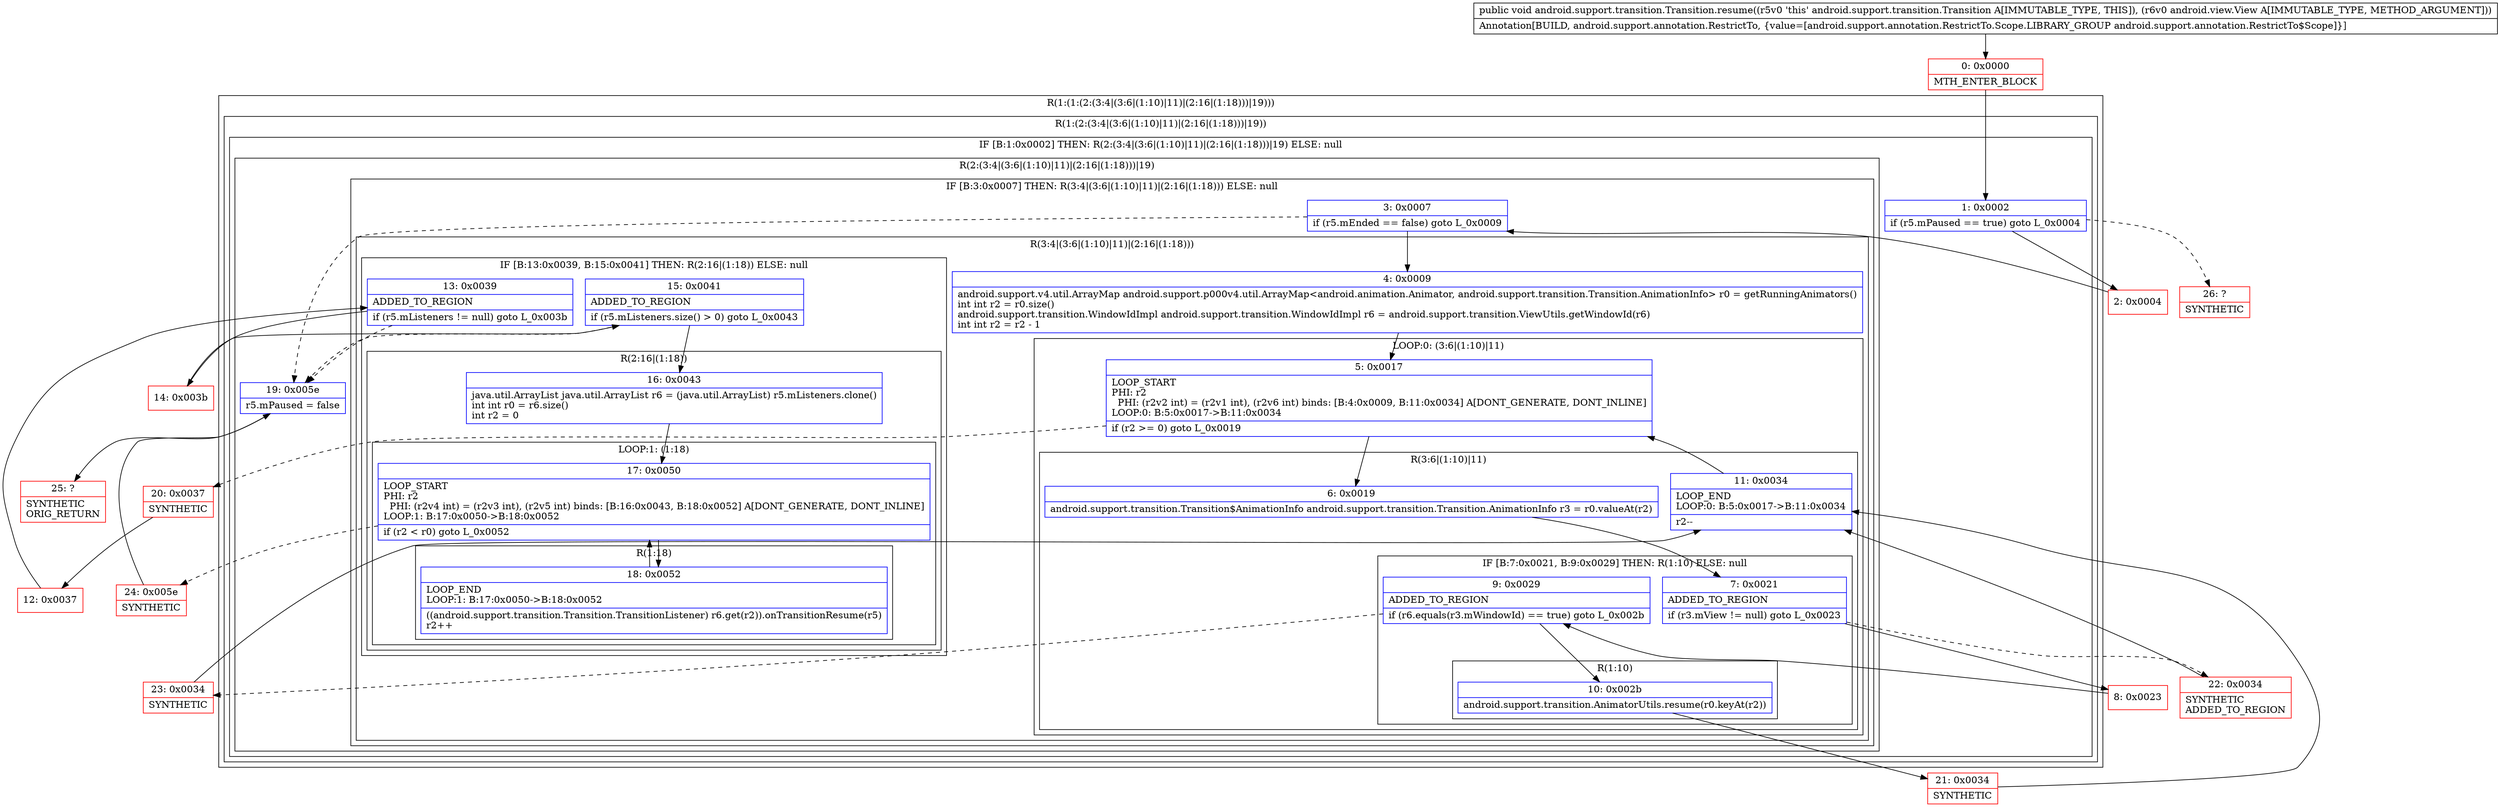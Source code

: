 digraph "CFG forandroid.support.transition.Transition.resume(Landroid\/view\/View;)V" {
subgraph cluster_Region_1686418904 {
label = "R(1:(1:(2:(3:4|(3:6|(1:10)|11)|(2:16|(1:18)))|19)))";
node [shape=record,color=blue];
subgraph cluster_Region_1665066463 {
label = "R(1:(2:(3:4|(3:6|(1:10)|11)|(2:16|(1:18)))|19))";
node [shape=record,color=blue];
subgraph cluster_IfRegion_130222593 {
label = "IF [B:1:0x0002] THEN: R(2:(3:4|(3:6|(1:10)|11)|(2:16|(1:18)))|19) ELSE: null";
node [shape=record,color=blue];
Node_1 [shape=record,label="{1\:\ 0x0002|if (r5.mPaused == true) goto L_0x0004\l}"];
subgraph cluster_Region_1569575504 {
label = "R(2:(3:4|(3:6|(1:10)|11)|(2:16|(1:18)))|19)";
node [shape=record,color=blue];
subgraph cluster_IfRegion_484869708 {
label = "IF [B:3:0x0007] THEN: R(3:4|(3:6|(1:10)|11)|(2:16|(1:18))) ELSE: null";
node [shape=record,color=blue];
Node_3 [shape=record,label="{3\:\ 0x0007|if (r5.mEnded == false) goto L_0x0009\l}"];
subgraph cluster_Region_13274737 {
label = "R(3:4|(3:6|(1:10)|11)|(2:16|(1:18)))";
node [shape=record,color=blue];
Node_4 [shape=record,label="{4\:\ 0x0009|android.support.v4.util.ArrayMap android.support.p000v4.util.ArrayMap\<android.animation.Animator, android.support.transition.Transition.AnimationInfo\> r0 = getRunningAnimators()\lint int r2 = r0.size()\landroid.support.transition.WindowIdImpl android.support.transition.WindowIdImpl r6 = android.support.transition.ViewUtils.getWindowId(r6)\lint int r2 = r2 \- 1\l}"];
subgraph cluster_LoopRegion_1130593764 {
label = "LOOP:0: (3:6|(1:10)|11)";
node [shape=record,color=blue];
Node_5 [shape=record,label="{5\:\ 0x0017|LOOP_START\lPHI: r2 \l  PHI: (r2v2 int) = (r2v1 int), (r2v6 int) binds: [B:4:0x0009, B:11:0x0034] A[DONT_GENERATE, DONT_INLINE]\lLOOP:0: B:5:0x0017\-\>B:11:0x0034\l|if (r2 \>= 0) goto L_0x0019\l}"];
subgraph cluster_Region_1262828999 {
label = "R(3:6|(1:10)|11)";
node [shape=record,color=blue];
Node_6 [shape=record,label="{6\:\ 0x0019|android.support.transition.Transition$AnimationInfo android.support.transition.Transition.AnimationInfo r3 = r0.valueAt(r2)\l}"];
subgraph cluster_IfRegion_395234047 {
label = "IF [B:7:0x0021, B:9:0x0029] THEN: R(1:10) ELSE: null";
node [shape=record,color=blue];
Node_7 [shape=record,label="{7\:\ 0x0021|ADDED_TO_REGION\l|if (r3.mView != null) goto L_0x0023\l}"];
Node_9 [shape=record,label="{9\:\ 0x0029|ADDED_TO_REGION\l|if (r6.equals(r3.mWindowId) == true) goto L_0x002b\l}"];
subgraph cluster_Region_667586566 {
label = "R(1:10)";
node [shape=record,color=blue];
Node_10 [shape=record,label="{10\:\ 0x002b|android.support.transition.AnimatorUtils.resume(r0.keyAt(r2))\l}"];
}
}
Node_11 [shape=record,label="{11\:\ 0x0034|LOOP_END\lLOOP:0: B:5:0x0017\-\>B:11:0x0034\l|r2\-\-\l}"];
}
}
subgraph cluster_IfRegion_149063698 {
label = "IF [B:13:0x0039, B:15:0x0041] THEN: R(2:16|(1:18)) ELSE: null";
node [shape=record,color=blue];
Node_13 [shape=record,label="{13\:\ 0x0039|ADDED_TO_REGION\l|if (r5.mListeners != null) goto L_0x003b\l}"];
Node_15 [shape=record,label="{15\:\ 0x0041|ADDED_TO_REGION\l|if (r5.mListeners.size() \> 0) goto L_0x0043\l}"];
subgraph cluster_Region_1976002252 {
label = "R(2:16|(1:18))";
node [shape=record,color=blue];
Node_16 [shape=record,label="{16\:\ 0x0043|java.util.ArrayList java.util.ArrayList r6 = (java.util.ArrayList) r5.mListeners.clone()\lint int r0 = r6.size()\lint r2 = 0\l}"];
subgraph cluster_LoopRegion_1588216740 {
label = "LOOP:1: (1:18)";
node [shape=record,color=blue];
Node_17 [shape=record,label="{17\:\ 0x0050|LOOP_START\lPHI: r2 \l  PHI: (r2v4 int) = (r2v3 int), (r2v5 int) binds: [B:16:0x0043, B:18:0x0052] A[DONT_GENERATE, DONT_INLINE]\lLOOP:1: B:17:0x0050\-\>B:18:0x0052\l|if (r2 \< r0) goto L_0x0052\l}"];
subgraph cluster_Region_108958418 {
label = "R(1:18)";
node [shape=record,color=blue];
Node_18 [shape=record,label="{18\:\ 0x0052|LOOP_END\lLOOP:1: B:17:0x0050\-\>B:18:0x0052\l|((android.support.transition.Transition.TransitionListener) r6.get(r2)).onTransitionResume(r5)\lr2++\l}"];
}
}
}
}
}
}
Node_19 [shape=record,label="{19\:\ 0x005e|r5.mPaused = false\l}"];
}
}
}
}
Node_0 [shape=record,color=red,label="{0\:\ 0x0000|MTH_ENTER_BLOCK\l}"];
Node_2 [shape=record,color=red,label="{2\:\ 0x0004}"];
Node_8 [shape=record,color=red,label="{8\:\ 0x0023}"];
Node_12 [shape=record,color=red,label="{12\:\ 0x0037}"];
Node_14 [shape=record,color=red,label="{14\:\ 0x003b}"];
Node_20 [shape=record,color=red,label="{20\:\ 0x0037|SYNTHETIC\l}"];
Node_21 [shape=record,color=red,label="{21\:\ 0x0034|SYNTHETIC\l}"];
Node_22 [shape=record,color=red,label="{22\:\ 0x0034|SYNTHETIC\lADDED_TO_REGION\l}"];
Node_23 [shape=record,color=red,label="{23\:\ 0x0034|SYNTHETIC\l}"];
Node_24 [shape=record,color=red,label="{24\:\ 0x005e|SYNTHETIC\l}"];
Node_25 [shape=record,color=red,label="{25\:\ ?|SYNTHETIC\lORIG_RETURN\l}"];
Node_26 [shape=record,color=red,label="{26\:\ ?|SYNTHETIC\l}"];
MethodNode[shape=record,label="{public void android.support.transition.Transition.resume((r5v0 'this' android.support.transition.Transition A[IMMUTABLE_TYPE, THIS]), (r6v0 android.view.View A[IMMUTABLE_TYPE, METHOD_ARGUMENT]))  | Annotation[BUILD, android.support.annotation.RestrictTo, \{value=[android.support.annotation.RestrictTo.Scope.LIBRARY_GROUP android.support.annotation.RestrictTo$Scope]\}]\l}"];
MethodNode -> Node_0;
Node_1 -> Node_2;
Node_1 -> Node_26[style=dashed];
Node_3 -> Node_4;
Node_3 -> Node_19[style=dashed];
Node_4 -> Node_5;
Node_5 -> Node_6;
Node_5 -> Node_20[style=dashed];
Node_6 -> Node_7;
Node_7 -> Node_8;
Node_7 -> Node_22[style=dashed];
Node_9 -> Node_10;
Node_9 -> Node_23[style=dashed];
Node_10 -> Node_21;
Node_11 -> Node_5;
Node_13 -> Node_14;
Node_13 -> Node_19[style=dashed];
Node_15 -> Node_16;
Node_15 -> Node_19[style=dashed];
Node_16 -> Node_17;
Node_17 -> Node_18;
Node_17 -> Node_24[style=dashed];
Node_18 -> Node_17;
Node_19 -> Node_25;
Node_0 -> Node_1;
Node_2 -> Node_3;
Node_8 -> Node_9;
Node_12 -> Node_13;
Node_14 -> Node_15;
Node_20 -> Node_12;
Node_21 -> Node_11;
Node_22 -> Node_11;
Node_23 -> Node_11;
Node_24 -> Node_19;
}

